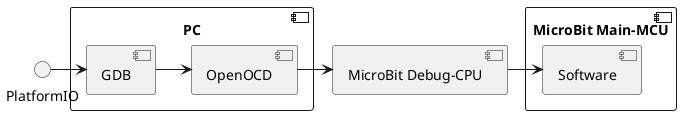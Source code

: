 @startuml
component "MicroBit Main-MCU" as MBMCU {
[Software]
}
[MicroBit Debug-CPU] as MBUSB
component PC {
  component OpenOCD
  component GDB
}
PlatformIO -> GDB
GDB -> OpenOCD
OpenOCD -> MBUSB
MBUSB -> Software
@enduml
